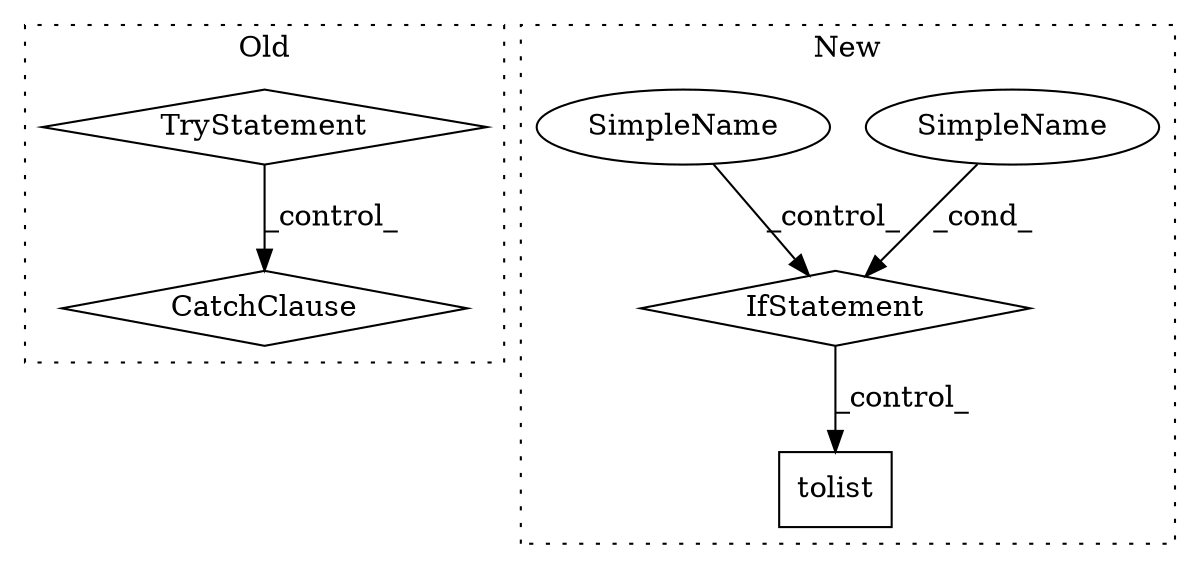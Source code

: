 digraph G {
subgraph cluster0 {
1 [label="CatchClause" a="12" s="9012,9049" l="11,2" shape="diamond"];
4 [label="TryStatement" a="54" s="8883" l="4" shape="diamond"];
label = "Old";
style="dotted";
}
subgraph cluster1 {
2 [label="tolist" a="32" s="9148" l="8" shape="box"];
3 [label="IfStatement" a="25" s="9220" l="110" shape="diamond"];
5 [label="SimpleName" a="42" s="9325" l="5" shape="ellipse"];
6 [label="SimpleName" a="42" s="" l="" shape="ellipse"];
label = "New";
style="dotted";
}
3 -> 2 [label="_control_"];
4 -> 1 [label="_control_"];
5 -> 3 [label="_cond_"];
6 -> 3 [label="_control_"];
}